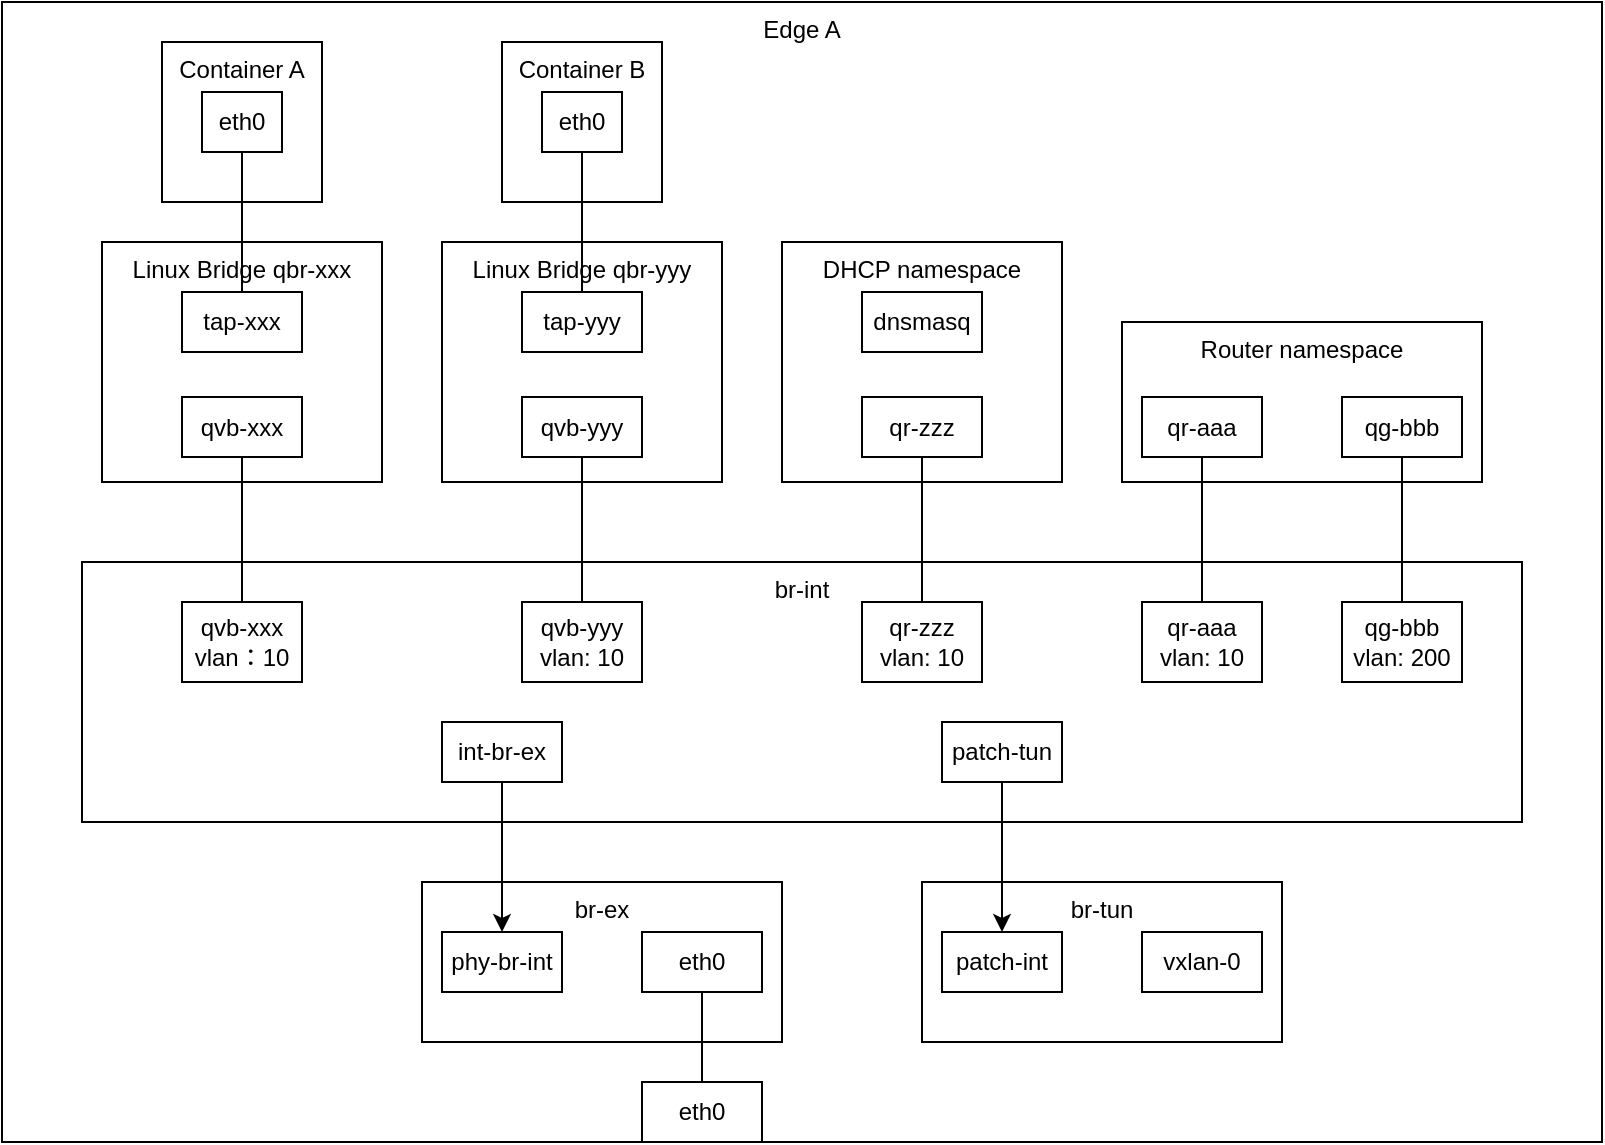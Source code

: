 <mxfile version="26.0.16" pages="2">
  <diagram name="单节点同一子网" id="o2GirT-IdrzoyhzsRZN8">
    <mxGraphModel dx="1195" dy="636" grid="1" gridSize="10" guides="1" tooltips="1" connect="1" arrows="1" fold="1" page="1" pageScale="1" pageWidth="827" pageHeight="1169" math="0" shadow="0">
      <root>
        <mxCell id="0" />
        <mxCell id="1" parent="0" />
        <mxCell id="HYbmhl8755dDdSrfWMg0-1" value="Edge A" style="rounded=0;whiteSpace=wrap;html=1;verticalAlign=top;" vertex="1" parent="1">
          <mxGeometry y="80" width="800" height="570" as="geometry" />
        </mxCell>
        <mxCell id="KOOwxzatVmSpQnOnulVU-6" value="Container A" style="whiteSpace=wrap;html=1;aspect=fixed;verticalAlign=top;strokeColor=default;align=center;fontFamily=Helvetica;fontSize=12;fontColor=default;fillColor=default;" parent="1" vertex="1">
          <mxGeometry x="80" y="100" width="80" height="80" as="geometry" />
        </mxCell>
        <mxCell id="KOOwxzatVmSpQnOnulVU-11" value="eth0" style="rounded=0;whiteSpace=wrap;html=1;" parent="1" vertex="1">
          <mxGeometry x="100" y="125" width="40" height="30" as="geometry" />
        </mxCell>
        <mxCell id="KOOwxzatVmSpQnOnulVU-14" value="Linux Bridge qbr-xxx" style="rounded=0;whiteSpace=wrap;html=1;verticalAlign=top;" parent="1" vertex="1">
          <mxGeometry x="50" y="200" width="140" height="120" as="geometry" />
        </mxCell>
        <mxCell id="KOOwxzatVmSpQnOnulVU-12" value="tap-xxx" style="rounded=0;whiteSpace=wrap;html=1;" parent="1" vertex="1">
          <mxGeometry x="90" y="225" width="60" height="30" as="geometry" />
        </mxCell>
        <mxCell id="KOOwxzatVmSpQnOnulVU-15" value="qvb-xxx" style="rounded=0;whiteSpace=wrap;html=1;" parent="1" vertex="1">
          <mxGeometry x="90" y="277.5" width="60" height="30" as="geometry" />
        </mxCell>
        <mxCell id="KOOwxzatVmSpQnOnulVU-17" value="br-int" style="rounded=0;whiteSpace=wrap;html=1;verticalAlign=top;" parent="1" vertex="1">
          <mxGeometry x="40" y="360" width="720" height="130" as="geometry" />
        </mxCell>
        <mxCell id="KOOwxzatVmSpQnOnulVU-19" value="DHCP namespace" style="rounded=0;whiteSpace=wrap;html=1;verticalAlign=top;" parent="1" vertex="1">
          <mxGeometry x="390" y="200" width="140" height="120" as="geometry" />
        </mxCell>
        <mxCell id="KOOwxzatVmSpQnOnulVU-51" style="edgeStyle=orthogonalEdgeStyle;rounded=0;orthogonalLoop=1;jettySize=auto;html=1;entryX=0.5;entryY=0;entryDx=0;entryDy=0;endArrow=none;startFill=0;" parent="1" source="KOOwxzatVmSpQnOnulVU-21" target="KOOwxzatVmSpQnOnulVU-25" edge="1">
          <mxGeometry relative="1" as="geometry" />
        </mxCell>
        <mxCell id="KOOwxzatVmSpQnOnulVU-21" value="qr-zzz" style="rounded=0;whiteSpace=wrap;html=1;" parent="1" vertex="1">
          <mxGeometry x="430" y="277.5" width="60" height="30" as="geometry" />
        </mxCell>
        <mxCell id="KOOwxzatVmSpQnOnulVU-23" value="qr-aaa&lt;div&gt;vlan: 10&lt;/div&gt;" style="rounded=0;whiteSpace=wrap;html=1;" parent="1" vertex="1">
          <mxGeometry x="570" y="380" width="60" height="40" as="geometry" />
        </mxCell>
        <mxCell id="KOOwxzatVmSpQnOnulVU-25" value="qr-zzz&lt;br&gt;vlan: 10" style="rounded=0;whiteSpace=wrap;html=1;" parent="1" vertex="1">
          <mxGeometry x="430" y="380" width="60" height="40" as="geometry" />
        </mxCell>
        <mxCell id="KOOwxzatVmSpQnOnulVU-26" value="dnsmasq" style="rounded=0;whiteSpace=wrap;html=1;" parent="1" vertex="1">
          <mxGeometry x="430" y="225" width="60" height="30" as="geometry" />
        </mxCell>
        <mxCell id="KOOwxzatVmSpQnOnulVU-27" value="Router namespace" style="rounded=0;whiteSpace=wrap;html=1;verticalAlign=top;" parent="1" vertex="1">
          <mxGeometry x="560" y="240" width="180" height="80" as="geometry" />
        </mxCell>
        <mxCell id="e4THsjY1m9CHqS4a6q61-25" style="edgeStyle=orthogonalEdgeStyle;rounded=0;orthogonalLoop=1;jettySize=auto;html=1;endArrow=none;startFill=0;" edge="1" parent="1" source="KOOwxzatVmSpQnOnulVU-28" target="KOOwxzatVmSpQnOnulVU-23">
          <mxGeometry relative="1" as="geometry" />
        </mxCell>
        <mxCell id="KOOwxzatVmSpQnOnulVU-28" value="qr-aaa" style="rounded=0;whiteSpace=wrap;html=1;" parent="1" vertex="1">
          <mxGeometry x="570" y="277.5" width="60" height="30" as="geometry" />
        </mxCell>
        <mxCell id="KOOwxzatVmSpQnOnulVU-50" style="edgeStyle=orthogonalEdgeStyle;rounded=0;orthogonalLoop=1;jettySize=auto;html=1;entryX=0.5;entryY=0;entryDx=0;entryDy=0;endArrow=none;startFill=0;" parent="1" source="KOOwxzatVmSpQnOnulVU-30" target="KOOwxzatVmSpQnOnulVU-49" edge="1">
          <mxGeometry relative="1" as="geometry" />
        </mxCell>
        <mxCell id="KOOwxzatVmSpQnOnulVU-31" value="br-tun&lt;div&gt;&lt;br&gt;&lt;/div&gt;" style="rounded=0;whiteSpace=wrap;html=1;verticalAlign=top;" parent="1" vertex="1">
          <mxGeometry x="460" y="520" width="180" height="80" as="geometry" />
        </mxCell>
        <mxCell id="KOOwxzatVmSpQnOnulVU-32" value="br-ex&lt;div&gt;&lt;br&gt;&lt;/div&gt;" style="rounded=0;whiteSpace=wrap;html=1;verticalAlign=top;" parent="1" vertex="1">
          <mxGeometry x="210" y="520" width="180" height="80" as="geometry" />
        </mxCell>
        <mxCell id="KOOwxzatVmSpQnOnulVU-33" value="eth0" style="rounded=0;whiteSpace=wrap;html=1;" parent="1" vertex="1">
          <mxGeometry x="320" y="545" width="60" height="30" as="geometry" />
        </mxCell>
        <mxCell id="KOOwxzatVmSpQnOnulVU-36" value="patch-int" style="rounded=0;whiteSpace=wrap;html=1;" parent="1" vertex="1">
          <mxGeometry x="470" y="545" width="60" height="30" as="geometry" />
        </mxCell>
        <mxCell id="KOOwxzatVmSpQnOnulVU-39" value="phy-br-int" style="rounded=0;whiteSpace=wrap;html=1;" parent="1" vertex="1">
          <mxGeometry x="220" y="545" width="60" height="30" as="geometry" />
        </mxCell>
        <mxCell id="KOOwxzatVmSpQnOnulVU-43" style="rounded=0;orthogonalLoop=1;jettySize=auto;html=1;endArrow=none;endFill=1;startFill=0;edgeStyle=orthogonalEdgeStyle;" parent="1" source="KOOwxzatVmSpQnOnulVU-11" target="KOOwxzatVmSpQnOnulVU-12" edge="1">
          <mxGeometry relative="1" as="geometry" />
        </mxCell>
        <mxCell id="KOOwxzatVmSpQnOnulVU-47" style="edgeStyle=orthogonalEdgeStyle;rounded=0;orthogonalLoop=1;jettySize=auto;html=1;entryX=0.5;entryY=0;entryDx=0;entryDy=0;endArrow=none;startFill=0;" parent="1" source="KOOwxzatVmSpQnOnulVU-15" edge="1">
          <mxGeometry relative="1" as="geometry">
            <mxPoint x="120" y="385" as="targetPoint" />
          </mxGeometry>
        </mxCell>
        <mxCell id="KOOwxzatVmSpQnOnulVU-49" value="qg-bbb&lt;div&gt;vlan: 200&lt;/div&gt;" style="rounded=0;whiteSpace=wrap;html=1;" parent="1" vertex="1">
          <mxGeometry x="670" y="380" width="60" height="40" as="geometry" />
        </mxCell>
        <mxCell id="KOOwxzatVmSpQnOnulVU-54" style="edgeStyle=orthogonalEdgeStyle;rounded=0;orthogonalLoop=1;jettySize=auto;html=1;endArrow=none;startFill=0;" parent="1" source="KOOwxzatVmSpQnOnulVU-53" target="KOOwxzatVmSpQnOnulVU-33" edge="1">
          <mxGeometry relative="1" as="geometry" />
        </mxCell>
        <mxCell id="KOOwxzatVmSpQnOnulVU-53" value="eth0" style="rounded=0;whiteSpace=wrap;html=1;" parent="1" vertex="1">
          <mxGeometry x="320" y="620" width="60" height="30" as="geometry" />
        </mxCell>
        <mxCell id="KOOwxzatVmSpQnOnulVU-89" value="vxlan-0" style="rounded=0;whiteSpace=wrap;html=1;" parent="1" vertex="1">
          <mxGeometry x="570" y="545" width="60" height="30" as="geometry" />
        </mxCell>
        <mxCell id="e4THsjY1m9CHqS4a6q61-11" value="Container B" style="whiteSpace=wrap;html=1;aspect=fixed;verticalAlign=top;strokeColor=default;align=center;fontFamily=Helvetica;fontSize=12;fontColor=default;fillColor=default;" vertex="1" parent="1">
          <mxGeometry x="250" y="100" width="80" height="80" as="geometry" />
        </mxCell>
        <mxCell id="e4THsjY1m9CHqS4a6q61-12" value="eth0" style="rounded=0;whiteSpace=wrap;html=1;" vertex="1" parent="1">
          <mxGeometry x="270" y="125" width="40" height="30" as="geometry" />
        </mxCell>
        <mxCell id="e4THsjY1m9CHqS4a6q61-13" value="Linux Bridge qbr-yyy" style="rounded=0;whiteSpace=wrap;html=1;verticalAlign=top;" vertex="1" parent="1">
          <mxGeometry x="220" y="200" width="140" height="120" as="geometry" />
        </mxCell>
        <mxCell id="e4THsjY1m9CHqS4a6q61-14" value="tap-yyy" style="rounded=0;whiteSpace=wrap;html=1;" vertex="1" parent="1">
          <mxGeometry x="260" y="225" width="60" height="30" as="geometry" />
        </mxCell>
        <mxCell id="e4THsjY1m9CHqS4a6q61-26" style="edgeStyle=orthogonalEdgeStyle;rounded=0;orthogonalLoop=1;jettySize=auto;html=1;endArrow=none;startFill=0;" edge="1" parent="1" source="e4THsjY1m9CHqS4a6q61-15" target="e4THsjY1m9CHqS4a6q61-18">
          <mxGeometry relative="1" as="geometry" />
        </mxCell>
        <mxCell id="e4THsjY1m9CHqS4a6q61-15" value="qvb-yyy" style="rounded=0;whiteSpace=wrap;html=1;" vertex="1" parent="1">
          <mxGeometry x="260" y="277.5" width="60" height="30" as="geometry" />
        </mxCell>
        <mxCell id="e4THsjY1m9CHqS4a6q61-16" style="rounded=0;orthogonalLoop=1;jettySize=auto;html=1;endArrow=none;endFill=1;startFill=0;edgeStyle=orthogonalEdgeStyle;" edge="1" parent="1" source="e4THsjY1m9CHqS4a6q61-12" target="e4THsjY1m9CHqS4a6q61-14">
          <mxGeometry relative="1" as="geometry" />
        </mxCell>
        <mxCell id="e4THsjY1m9CHqS4a6q61-17" value="qvb-xxx&lt;br&gt;vlan：10" style="rounded=0;whiteSpace=wrap;html=1;" vertex="1" parent="1">
          <mxGeometry x="90" y="380" width="60" height="40" as="geometry" />
        </mxCell>
        <mxCell id="e4THsjY1m9CHqS4a6q61-18" value="qvb-yyy&lt;br&gt;vlan: 10" style="rounded=0;whiteSpace=wrap;html=1;" vertex="1" parent="1">
          <mxGeometry x="260" y="380" width="60" height="40" as="geometry" />
        </mxCell>
        <mxCell id="e4THsjY1m9CHqS4a6q61-27" style="edgeStyle=orthogonalEdgeStyle;rounded=0;orthogonalLoop=1;jettySize=auto;html=1;entryX=0.5;entryY=0;entryDx=0;entryDy=0;" edge="1" parent="1" source="e4THsjY1m9CHqS4a6q61-19" target="KOOwxzatVmSpQnOnulVU-39">
          <mxGeometry relative="1" as="geometry" />
        </mxCell>
        <mxCell id="e4THsjY1m9CHqS4a6q61-19" value="int-br-ex" style="rounded=0;whiteSpace=wrap;html=1;" vertex="1" parent="1">
          <mxGeometry x="220" y="440" width="60" height="30" as="geometry" />
        </mxCell>
        <mxCell id="e4THsjY1m9CHqS4a6q61-28" style="edgeStyle=orthogonalEdgeStyle;rounded=0;orthogonalLoop=1;jettySize=auto;html=1;entryX=0.5;entryY=0;entryDx=0;entryDy=0;" edge="1" parent="1" source="e4THsjY1m9CHqS4a6q61-20" target="KOOwxzatVmSpQnOnulVU-36">
          <mxGeometry relative="1" as="geometry" />
        </mxCell>
        <mxCell id="e4THsjY1m9CHqS4a6q61-20" value="patch-tun" style="rounded=0;whiteSpace=wrap;html=1;" vertex="1" parent="1">
          <mxGeometry x="470" y="440" width="60" height="30" as="geometry" />
        </mxCell>
        <mxCell id="KOOwxzatVmSpQnOnulVU-30" value="qg-bbb" style="rounded=0;whiteSpace=wrap;html=1;" parent="1" vertex="1">
          <mxGeometry x="670" y="277.5" width="60" height="30" as="geometry" />
        </mxCell>
      </root>
    </mxGraphModel>
  </diagram>
  <diagram name="Copy of 跨节点" id="MN9ljoQ8KIfKA037NhYA">
    <mxGraphModel grid="1" page="1" gridSize="10" guides="1" tooltips="1" connect="1" arrows="1" fold="1" pageScale="1" pageWidth="827" pageHeight="1169" math="0" shadow="0">
      <root>
        <mxCell id="ND7bHLR5GJCtJYwD09gh-0" />
        <mxCell id="ND7bHLR5GJCtJYwD09gh-1" parent="ND7bHLR5GJCtJYwD09gh-0" />
        <mxCell id="ND7bHLR5GJCtJYwD09gh-2" value="Edge A" style="rounded=0;whiteSpace=wrap;html=1;verticalAlign=top;" vertex="1" parent="ND7bHLR5GJCtJYwD09gh-1">
          <mxGeometry x="-40" y="160" width="880" height="480" as="geometry" />
        </mxCell>
        <mxCell id="ND7bHLR5GJCtJYwD09gh-3" value="Container A" style="whiteSpace=wrap;html=1;aspect=fixed;verticalAlign=top;strokeColor=default;align=center;fontFamily=Helvetica;fontSize=12;fontColor=default;fillColor=default;" vertex="1" parent="ND7bHLR5GJCtJYwD09gh-1">
          <mxGeometry y="200" width="80" height="80" as="geometry" />
        </mxCell>
        <mxCell id="ND7bHLR5GJCtJYwD09gh-4" value="eth0" style="rounded=0;whiteSpace=wrap;html=1;" vertex="1" parent="ND7bHLR5GJCtJYwD09gh-1">
          <mxGeometry x="20" y="225" width="40" height="30" as="geometry" />
        </mxCell>
        <mxCell id="ND7bHLR5GJCtJYwD09gh-5" value="Linux Bridge qbr-xxx" style="rounded=0;whiteSpace=wrap;html=1;verticalAlign=top;" vertex="1" parent="ND7bHLR5GJCtJYwD09gh-1">
          <mxGeometry x="120" y="200" width="200" height="80" as="geometry" />
        </mxCell>
        <mxCell id="ND7bHLR5GJCtJYwD09gh-6" value="tap-xxx" style="rounded=0;whiteSpace=wrap;html=1;" vertex="1" parent="ND7bHLR5GJCtJYwD09gh-1">
          <mxGeometry x="140" y="225" width="60" height="30" as="geometry" />
        </mxCell>
        <mxCell id="ND7bHLR5GJCtJYwD09gh-7" value="qvb-xxx" style="rounded=0;whiteSpace=wrap;html=1;" vertex="1" parent="ND7bHLR5GJCtJYwD09gh-1">
          <mxGeometry x="240" y="225" width="60" height="30" as="geometry" />
        </mxCell>
        <mxCell id="ND7bHLR5GJCtJYwD09gh-8" value="br-int" style="rounded=0;whiteSpace=wrap;html=1;verticalAlign=top;" vertex="1" parent="ND7bHLR5GJCtJYwD09gh-1">
          <mxGeometry y="360" width="800" height="80" as="geometry" />
        </mxCell>
        <mxCell id="ND7bHLR5GJCtJYwD09gh-9" value="qvo-xxx" style="rounded=0;whiteSpace=wrap;html=1;" vertex="1" parent="ND7bHLR5GJCtJYwD09gh-1">
          <mxGeometry x="240" y="385" width="60" height="30" as="geometry" />
        </mxCell>
        <mxCell id="ND7bHLR5GJCtJYwD09gh-10" value="DHCP namespace" style="rounded=0;whiteSpace=wrap;html=1;verticalAlign=top;" vertex="1" parent="ND7bHLR5GJCtJYwD09gh-1">
          <mxGeometry x="600" y="200" width="200" height="80" as="geometry" />
        </mxCell>
        <mxCell id="ND7bHLR5GJCtJYwD09gh-11" style="edgeStyle=orthogonalEdgeStyle;rounded=0;orthogonalLoop=1;jettySize=auto;html=1;entryX=0.5;entryY=0;entryDx=0;entryDy=0;endArrow=none;startFill=0;" edge="1" parent="ND7bHLR5GJCtJYwD09gh-1" source="ND7bHLR5GJCtJYwD09gh-12" target="ND7bHLR5GJCtJYwD09gh-14">
          <mxGeometry relative="1" as="geometry" />
        </mxCell>
        <mxCell id="ND7bHLR5GJCtJYwD09gh-12" value="qr-dhcp" style="rounded=0;whiteSpace=wrap;html=1;" vertex="1" parent="ND7bHLR5GJCtJYwD09gh-1">
          <mxGeometry x="720" y="225" width="60" height="30" as="geometry" />
        </mxCell>
        <mxCell id="ND7bHLR5GJCtJYwD09gh-13" value="qr-yyy" style="rounded=0;whiteSpace=wrap;html=1;" vertex="1" parent="ND7bHLR5GJCtJYwD09gh-1">
          <mxGeometry x="380" y="385" width="60" height="30" as="geometry" />
        </mxCell>
        <mxCell id="ND7bHLR5GJCtJYwD09gh-14" value="qr-dhcp" style="rounded=0;whiteSpace=wrap;html=1;" vertex="1" parent="ND7bHLR5GJCtJYwD09gh-1">
          <mxGeometry x="720" y="385" width="60" height="30" as="geometry" />
        </mxCell>
        <mxCell id="ND7bHLR5GJCtJYwD09gh-15" value="dnsmasq" style="rounded=0;whiteSpace=wrap;html=1;" vertex="1" parent="ND7bHLR5GJCtJYwD09gh-1">
          <mxGeometry x="620" y="225" width="60" height="30" as="geometry" />
        </mxCell>
        <mxCell id="ND7bHLR5GJCtJYwD09gh-16" value="Router namespace" style="rounded=0;whiteSpace=wrap;html=1;verticalAlign=top;" vertex="1" parent="ND7bHLR5GJCtJYwD09gh-1">
          <mxGeometry x="360" y="200" width="200" height="80" as="geometry" />
        </mxCell>
        <mxCell id="ND7bHLR5GJCtJYwD09gh-17" style="edgeStyle=orthogonalEdgeStyle;rounded=0;orthogonalLoop=1;jettySize=auto;html=1;entryX=0.5;entryY=0;entryDx=0;entryDy=0;endArrow=none;startFill=0;" edge="1" parent="ND7bHLR5GJCtJYwD09gh-1" source="ND7bHLR5GJCtJYwD09gh-18" target="ND7bHLR5GJCtJYwD09gh-13">
          <mxGeometry relative="1" as="geometry" />
        </mxCell>
        <mxCell id="ND7bHLR5GJCtJYwD09gh-18" value="qr-yyy" style="rounded=0;whiteSpace=wrap;html=1;" vertex="1" parent="ND7bHLR5GJCtJYwD09gh-1">
          <mxGeometry x="380" y="225" width="60" height="30" as="geometry" />
        </mxCell>
        <mxCell id="ND7bHLR5GJCtJYwD09gh-19" style="edgeStyle=orthogonalEdgeStyle;rounded=0;orthogonalLoop=1;jettySize=auto;html=1;entryX=0.5;entryY=0;entryDx=0;entryDy=0;endArrow=none;startFill=0;" edge="1" parent="ND7bHLR5GJCtJYwD09gh-1" source="ND7bHLR5GJCtJYwD09gh-20" target="ND7bHLR5GJCtJYwD09gh-32">
          <mxGeometry relative="1" as="geometry" />
        </mxCell>
        <mxCell id="ND7bHLR5GJCtJYwD09gh-20" value="qg-zzz" style="rounded=0;whiteSpace=wrap;html=1;" vertex="1" parent="ND7bHLR5GJCtJYwD09gh-1">
          <mxGeometry x="480" y="225" width="60" height="30" as="geometry" />
        </mxCell>
        <mxCell id="ND7bHLR5GJCtJYwD09gh-21" value="br-tun&lt;div&gt;&lt;br&gt;&lt;/div&gt;" style="rounded=0;whiteSpace=wrap;html=1;verticalAlign=top;" vertex="1" parent="ND7bHLR5GJCtJYwD09gh-1">
          <mxGeometry x="600" y="520" width="200" height="80" as="geometry" />
        </mxCell>
        <mxCell id="ND7bHLR5GJCtJYwD09gh-22" value="br-ex&lt;div&gt;&lt;br&gt;&lt;/div&gt;" style="rounded=0;whiteSpace=wrap;html=1;verticalAlign=top;" vertex="1" parent="ND7bHLR5GJCtJYwD09gh-1">
          <mxGeometry y="520" width="200" height="80" as="geometry" />
        </mxCell>
        <mxCell id="ND7bHLR5GJCtJYwD09gh-23" value="eth0" style="rounded=0;whiteSpace=wrap;html=1;" vertex="1" parent="ND7bHLR5GJCtJYwD09gh-1">
          <mxGeometry x="120" y="545" width="60" height="30" as="geometry" />
        </mxCell>
        <mxCell id="ND7bHLR5GJCtJYwD09gh-24" style="edgeStyle=orthogonalEdgeStyle;rounded=0;orthogonalLoop=1;jettySize=auto;html=1;entryX=0.5;entryY=1;entryDx=0;entryDy=0;endArrow=none;startFill=0;" edge="1" parent="ND7bHLR5GJCtJYwD09gh-1" source="ND7bHLR5GJCtJYwD09gh-25" target="ND7bHLR5GJCtJYwD09gh-26">
          <mxGeometry relative="1" as="geometry" />
        </mxCell>
        <mxCell id="ND7bHLR5GJCtJYwD09gh-25" value="patch-int" style="rounded=0;whiteSpace=wrap;html=1;" vertex="1" parent="ND7bHLR5GJCtJYwD09gh-1">
          <mxGeometry x="620" y="547.5" width="60" height="30" as="geometry" />
        </mxCell>
        <mxCell id="ND7bHLR5GJCtJYwD09gh-26" value="patch-tun" style="rounded=0;whiteSpace=wrap;html=1;" vertex="1" parent="ND7bHLR5GJCtJYwD09gh-1">
          <mxGeometry x="620" y="385" width="60" height="30" as="geometry" />
        </mxCell>
        <mxCell id="ND7bHLR5GJCtJYwD09gh-27" style="edgeStyle=orthogonalEdgeStyle;rounded=0;orthogonalLoop=1;jettySize=auto;html=1;endArrow=none;startFill=0;" edge="1" parent="ND7bHLR5GJCtJYwD09gh-1" source="ND7bHLR5GJCtJYwD09gh-28" target="ND7bHLR5GJCtJYwD09gh-29">
          <mxGeometry relative="1" as="geometry" />
        </mxCell>
        <mxCell id="ND7bHLR5GJCtJYwD09gh-28" value="int-br-ex" style="rounded=0;whiteSpace=wrap;html=1;" vertex="1" parent="ND7bHLR5GJCtJYwD09gh-1">
          <mxGeometry x="20" y="385" width="60" height="30" as="geometry" />
        </mxCell>
        <mxCell id="ND7bHLR5GJCtJYwD09gh-29" value="phy-br-int" style="rounded=0;whiteSpace=wrap;html=1;" vertex="1" parent="ND7bHLR5GJCtJYwD09gh-1">
          <mxGeometry x="20" y="545" width="60" height="30" as="geometry" />
        </mxCell>
        <mxCell id="ND7bHLR5GJCtJYwD09gh-30" style="rounded=0;orthogonalLoop=1;jettySize=auto;html=1;endArrow=none;endFill=1;startFill=0;edgeStyle=orthogonalEdgeStyle;" edge="1" parent="ND7bHLR5GJCtJYwD09gh-1" source="ND7bHLR5GJCtJYwD09gh-4" target="ND7bHLR5GJCtJYwD09gh-6">
          <mxGeometry relative="1" as="geometry" />
        </mxCell>
        <mxCell id="ND7bHLR5GJCtJYwD09gh-31" style="edgeStyle=orthogonalEdgeStyle;rounded=0;orthogonalLoop=1;jettySize=auto;html=1;entryX=0.5;entryY=0;entryDx=0;entryDy=0;endArrow=none;startFill=0;" edge="1" parent="ND7bHLR5GJCtJYwD09gh-1" source="ND7bHLR5GJCtJYwD09gh-7" target="ND7bHLR5GJCtJYwD09gh-9">
          <mxGeometry relative="1" as="geometry" />
        </mxCell>
        <mxCell id="ND7bHLR5GJCtJYwD09gh-32" value="qg-zzz" style="rounded=0;whiteSpace=wrap;html=1;" vertex="1" parent="ND7bHLR5GJCtJYwD09gh-1">
          <mxGeometry x="480" y="385" width="60" height="30" as="geometry" />
        </mxCell>
        <mxCell id="ND7bHLR5GJCtJYwD09gh-33" style="edgeStyle=orthogonalEdgeStyle;rounded=0;orthogonalLoop=1;jettySize=auto;html=1;endArrow=none;startFill=0;" edge="1" parent="ND7bHLR5GJCtJYwD09gh-1" source="ND7bHLR5GJCtJYwD09gh-34" target="ND7bHLR5GJCtJYwD09gh-23">
          <mxGeometry relative="1" as="geometry" />
        </mxCell>
        <mxCell id="ND7bHLR5GJCtJYwD09gh-34" value="eth0" style="rounded=0;whiteSpace=wrap;html=1;" vertex="1" parent="ND7bHLR5GJCtJYwD09gh-1">
          <mxGeometry x="210" y="610" width="60" height="30" as="geometry" />
        </mxCell>
        <mxCell id="ND7bHLR5GJCtJYwD09gh-35" value="Edge B" style="rounded=0;whiteSpace=wrap;html=1;verticalAlign=top;" vertex="1" parent="ND7bHLR5GJCtJYwD09gh-1">
          <mxGeometry x="920" y="160" width="880" height="480" as="geometry" />
        </mxCell>
        <mxCell id="ND7bHLR5GJCtJYwD09gh-36" value="Container B" style="whiteSpace=wrap;html=1;aspect=fixed;verticalAlign=top;strokeColor=default;align=center;fontFamily=Helvetica;fontSize=12;fontColor=default;fillColor=default;" vertex="1" parent="ND7bHLR5GJCtJYwD09gh-1">
          <mxGeometry x="960" y="200" width="80" height="80" as="geometry" />
        </mxCell>
        <mxCell id="ND7bHLR5GJCtJYwD09gh-37" value="eth0" style="rounded=0;whiteSpace=wrap;html=1;" vertex="1" parent="ND7bHLR5GJCtJYwD09gh-1">
          <mxGeometry x="980" y="225" width="40" height="30" as="geometry" />
        </mxCell>
        <mxCell id="ND7bHLR5GJCtJYwD09gh-38" value="Linux Bridge qbr-xxx" style="rounded=0;whiteSpace=wrap;html=1;verticalAlign=top;" vertex="1" parent="ND7bHLR5GJCtJYwD09gh-1">
          <mxGeometry x="1080" y="200" width="200" height="80" as="geometry" />
        </mxCell>
        <mxCell id="ND7bHLR5GJCtJYwD09gh-39" value="tap-aaa" style="rounded=0;whiteSpace=wrap;html=1;" vertex="1" parent="ND7bHLR5GJCtJYwD09gh-1">
          <mxGeometry x="1100" y="225" width="60" height="30" as="geometry" />
        </mxCell>
        <mxCell id="ND7bHLR5GJCtJYwD09gh-40" value="qvb-aaa" style="rounded=0;whiteSpace=wrap;html=1;" vertex="1" parent="ND7bHLR5GJCtJYwD09gh-1">
          <mxGeometry x="1200" y="225" width="60" height="30" as="geometry" />
        </mxCell>
        <mxCell id="ND7bHLR5GJCtJYwD09gh-41" value="br-int" style="rounded=0;whiteSpace=wrap;html=1;verticalAlign=top;" vertex="1" parent="ND7bHLR5GJCtJYwD09gh-1">
          <mxGeometry x="960" y="360" width="800" height="80" as="geometry" />
        </mxCell>
        <mxCell id="ND7bHLR5GJCtJYwD09gh-42" value="qvo-aaa" style="rounded=0;whiteSpace=wrap;html=1;" vertex="1" parent="ND7bHLR5GJCtJYwD09gh-1">
          <mxGeometry x="1200" y="385" width="60" height="30" as="geometry" />
        </mxCell>
        <mxCell id="ND7bHLR5GJCtJYwD09gh-43" value="DHCP namespace" style="rounded=0;whiteSpace=wrap;html=1;verticalAlign=top;" vertex="1" parent="ND7bHLR5GJCtJYwD09gh-1">
          <mxGeometry x="1560" y="200" width="200" height="80" as="geometry" />
        </mxCell>
        <mxCell id="ND7bHLR5GJCtJYwD09gh-44" style="edgeStyle=orthogonalEdgeStyle;rounded=0;orthogonalLoop=1;jettySize=auto;html=1;entryX=0.5;entryY=0;entryDx=0;entryDy=0;endArrow=none;startFill=0;" edge="1" parent="ND7bHLR5GJCtJYwD09gh-1" source="ND7bHLR5GJCtJYwD09gh-45" target="ND7bHLR5GJCtJYwD09gh-47">
          <mxGeometry relative="1" as="geometry" />
        </mxCell>
        <mxCell id="ND7bHLR5GJCtJYwD09gh-45" value="qr-dhcp" style="rounded=0;whiteSpace=wrap;html=1;" vertex="1" parent="ND7bHLR5GJCtJYwD09gh-1">
          <mxGeometry x="1680" y="225" width="60" height="30" as="geometry" />
        </mxCell>
        <mxCell id="ND7bHLR5GJCtJYwD09gh-46" value="qr-bbb" style="rounded=0;whiteSpace=wrap;html=1;" vertex="1" parent="ND7bHLR5GJCtJYwD09gh-1">
          <mxGeometry x="1340" y="385" width="60" height="30" as="geometry" />
        </mxCell>
        <mxCell id="ND7bHLR5GJCtJYwD09gh-47" value="qr-dhcp" style="rounded=0;whiteSpace=wrap;html=1;" vertex="1" parent="ND7bHLR5GJCtJYwD09gh-1">
          <mxGeometry x="1680" y="385" width="60" height="30" as="geometry" />
        </mxCell>
        <mxCell id="ND7bHLR5GJCtJYwD09gh-48" value="dnsmasq" style="rounded=0;whiteSpace=wrap;html=1;" vertex="1" parent="ND7bHLR5GJCtJYwD09gh-1">
          <mxGeometry x="1580" y="225" width="60" height="30" as="geometry" />
        </mxCell>
        <mxCell id="ND7bHLR5GJCtJYwD09gh-49" value="Router namespace" style="rounded=0;whiteSpace=wrap;html=1;verticalAlign=top;" vertex="1" parent="ND7bHLR5GJCtJYwD09gh-1">
          <mxGeometry x="1320" y="200" width="200" height="80" as="geometry" />
        </mxCell>
        <mxCell id="ND7bHLR5GJCtJYwD09gh-50" style="edgeStyle=orthogonalEdgeStyle;rounded=0;orthogonalLoop=1;jettySize=auto;html=1;entryX=0.5;entryY=0;entryDx=0;entryDy=0;endArrow=none;startFill=0;" edge="1" parent="ND7bHLR5GJCtJYwD09gh-1" source="ND7bHLR5GJCtJYwD09gh-51" target="ND7bHLR5GJCtJYwD09gh-46">
          <mxGeometry relative="1" as="geometry" />
        </mxCell>
        <mxCell id="ND7bHLR5GJCtJYwD09gh-51" value="qr-bbb" style="rounded=0;whiteSpace=wrap;html=1;" vertex="1" parent="ND7bHLR5GJCtJYwD09gh-1">
          <mxGeometry x="1340" y="225" width="60" height="30" as="geometry" />
        </mxCell>
        <mxCell id="ND7bHLR5GJCtJYwD09gh-52" style="edgeStyle=orthogonalEdgeStyle;rounded=0;orthogonalLoop=1;jettySize=auto;html=1;entryX=0.5;entryY=0;entryDx=0;entryDy=0;endArrow=none;startFill=0;" edge="1" parent="ND7bHLR5GJCtJYwD09gh-1" source="ND7bHLR5GJCtJYwD09gh-53" target="ND7bHLR5GJCtJYwD09gh-65">
          <mxGeometry relative="1" as="geometry" />
        </mxCell>
        <mxCell id="ND7bHLR5GJCtJYwD09gh-53" value="qg-ccc" style="rounded=0;whiteSpace=wrap;html=1;" vertex="1" parent="ND7bHLR5GJCtJYwD09gh-1">
          <mxGeometry x="1440" y="225" width="60" height="30" as="geometry" />
        </mxCell>
        <mxCell id="ND7bHLR5GJCtJYwD09gh-54" value="br-tun&lt;div&gt;&lt;br&gt;&lt;/div&gt;" style="rounded=0;whiteSpace=wrap;html=1;verticalAlign=top;" vertex="1" parent="ND7bHLR5GJCtJYwD09gh-1">
          <mxGeometry x="1560" y="520" width="200" height="80" as="geometry" />
        </mxCell>
        <mxCell id="ND7bHLR5GJCtJYwD09gh-55" value="br-ex&lt;div&gt;&lt;br&gt;&lt;/div&gt;" style="rounded=0;whiteSpace=wrap;html=1;verticalAlign=top;" vertex="1" parent="ND7bHLR5GJCtJYwD09gh-1">
          <mxGeometry x="960" y="520" width="200" height="80" as="geometry" />
        </mxCell>
        <mxCell id="ND7bHLR5GJCtJYwD09gh-56" value="eth0" style="rounded=0;whiteSpace=wrap;html=1;" vertex="1" parent="ND7bHLR5GJCtJYwD09gh-1">
          <mxGeometry x="1080" y="545" width="60" height="30" as="geometry" />
        </mxCell>
        <mxCell id="ND7bHLR5GJCtJYwD09gh-57" style="edgeStyle=orthogonalEdgeStyle;rounded=0;orthogonalLoop=1;jettySize=auto;html=1;entryX=0.5;entryY=1;entryDx=0;entryDy=0;endArrow=none;startFill=0;" edge="1" parent="ND7bHLR5GJCtJYwD09gh-1" source="ND7bHLR5GJCtJYwD09gh-58" target="ND7bHLR5GJCtJYwD09gh-59">
          <mxGeometry relative="1" as="geometry" />
        </mxCell>
        <mxCell id="ND7bHLR5GJCtJYwD09gh-58" value="patch-int" style="rounded=0;whiteSpace=wrap;html=1;" vertex="1" parent="ND7bHLR5GJCtJYwD09gh-1">
          <mxGeometry x="1580" y="547.5" width="60" height="30" as="geometry" />
        </mxCell>
        <mxCell id="ND7bHLR5GJCtJYwD09gh-59" value="patch-tun" style="rounded=0;whiteSpace=wrap;html=1;" vertex="1" parent="ND7bHLR5GJCtJYwD09gh-1">
          <mxGeometry x="1580" y="385" width="60" height="30" as="geometry" />
        </mxCell>
        <mxCell id="ND7bHLR5GJCtJYwD09gh-60" style="edgeStyle=orthogonalEdgeStyle;rounded=0;orthogonalLoop=1;jettySize=auto;html=1;endArrow=none;startFill=0;" edge="1" parent="ND7bHLR5GJCtJYwD09gh-1" source="ND7bHLR5GJCtJYwD09gh-61" target="ND7bHLR5GJCtJYwD09gh-62">
          <mxGeometry relative="1" as="geometry" />
        </mxCell>
        <mxCell id="ND7bHLR5GJCtJYwD09gh-61" value="int-br-ex" style="rounded=0;whiteSpace=wrap;html=1;" vertex="1" parent="ND7bHLR5GJCtJYwD09gh-1">
          <mxGeometry x="980" y="385" width="60" height="30" as="geometry" />
        </mxCell>
        <mxCell id="ND7bHLR5GJCtJYwD09gh-62" value="phy-br-int" style="rounded=0;whiteSpace=wrap;html=1;" vertex="1" parent="ND7bHLR5GJCtJYwD09gh-1">
          <mxGeometry x="980" y="545" width="60" height="30" as="geometry" />
        </mxCell>
        <mxCell id="ND7bHLR5GJCtJYwD09gh-63" style="rounded=0;orthogonalLoop=1;jettySize=auto;html=1;endArrow=none;endFill=1;startFill=0;edgeStyle=orthogonalEdgeStyle;" edge="1" parent="ND7bHLR5GJCtJYwD09gh-1" source="ND7bHLR5GJCtJYwD09gh-37" target="ND7bHLR5GJCtJYwD09gh-39">
          <mxGeometry relative="1" as="geometry" />
        </mxCell>
        <mxCell id="ND7bHLR5GJCtJYwD09gh-64" style="edgeStyle=orthogonalEdgeStyle;rounded=0;orthogonalLoop=1;jettySize=auto;html=1;entryX=0.5;entryY=0;entryDx=0;entryDy=0;endArrow=none;startFill=0;" edge="1" parent="ND7bHLR5GJCtJYwD09gh-1" source="ND7bHLR5GJCtJYwD09gh-40" target="ND7bHLR5GJCtJYwD09gh-42">
          <mxGeometry relative="1" as="geometry" />
        </mxCell>
        <mxCell id="ND7bHLR5GJCtJYwD09gh-65" value="qg-ccc" style="rounded=0;whiteSpace=wrap;html=1;" vertex="1" parent="ND7bHLR5GJCtJYwD09gh-1">
          <mxGeometry x="1440" y="385" width="60" height="30" as="geometry" />
        </mxCell>
        <mxCell id="ND7bHLR5GJCtJYwD09gh-66" style="edgeStyle=orthogonalEdgeStyle;rounded=0;orthogonalLoop=1;jettySize=auto;html=1;endArrow=none;startFill=0;" edge="1" parent="ND7bHLR5GJCtJYwD09gh-1" source="ND7bHLR5GJCtJYwD09gh-67" target="ND7bHLR5GJCtJYwD09gh-56">
          <mxGeometry relative="1" as="geometry" />
        </mxCell>
        <mxCell id="ND7bHLR5GJCtJYwD09gh-67" value="eth0" style="rounded=0;whiteSpace=wrap;html=1;" vertex="1" parent="ND7bHLR5GJCtJYwD09gh-1">
          <mxGeometry x="1170" y="610" width="60" height="30" as="geometry" />
        </mxCell>
        <mxCell id="ND7bHLR5GJCtJYwD09gh-68" value="vxlan-0" style="rounded=0;whiteSpace=wrap;html=1;" vertex="1" parent="ND7bHLR5GJCtJYwD09gh-1">
          <mxGeometry x="720" y="547.5" width="60" height="30" as="geometry" />
        </mxCell>
        <mxCell id="ND7bHLR5GJCtJYwD09gh-69" style="edgeStyle=orthogonalEdgeStyle;rounded=0;orthogonalLoop=1;jettySize=auto;html=1;entryX=0.5;entryY=1;entryDx=0;entryDy=0;" edge="1" parent="ND7bHLR5GJCtJYwD09gh-1" source="ND7bHLR5GJCtJYwD09gh-70" target="ND7bHLR5GJCtJYwD09gh-68">
          <mxGeometry relative="1" as="geometry">
            <Array as="points">
              <mxPoint x="1710" y="680" />
              <mxPoint x="750" y="680" />
            </Array>
          </mxGeometry>
        </mxCell>
        <mxCell id="ND7bHLR5GJCtJYwD09gh-70" value="vxlan-1" style="rounded=0;whiteSpace=wrap;html=1;" vertex="1" parent="ND7bHLR5GJCtJYwD09gh-1">
          <mxGeometry x="1680" y="547.5" width="60" height="30" as="geometry" />
        </mxCell>
      </root>
    </mxGraphModel>
  </diagram>
</mxfile>
